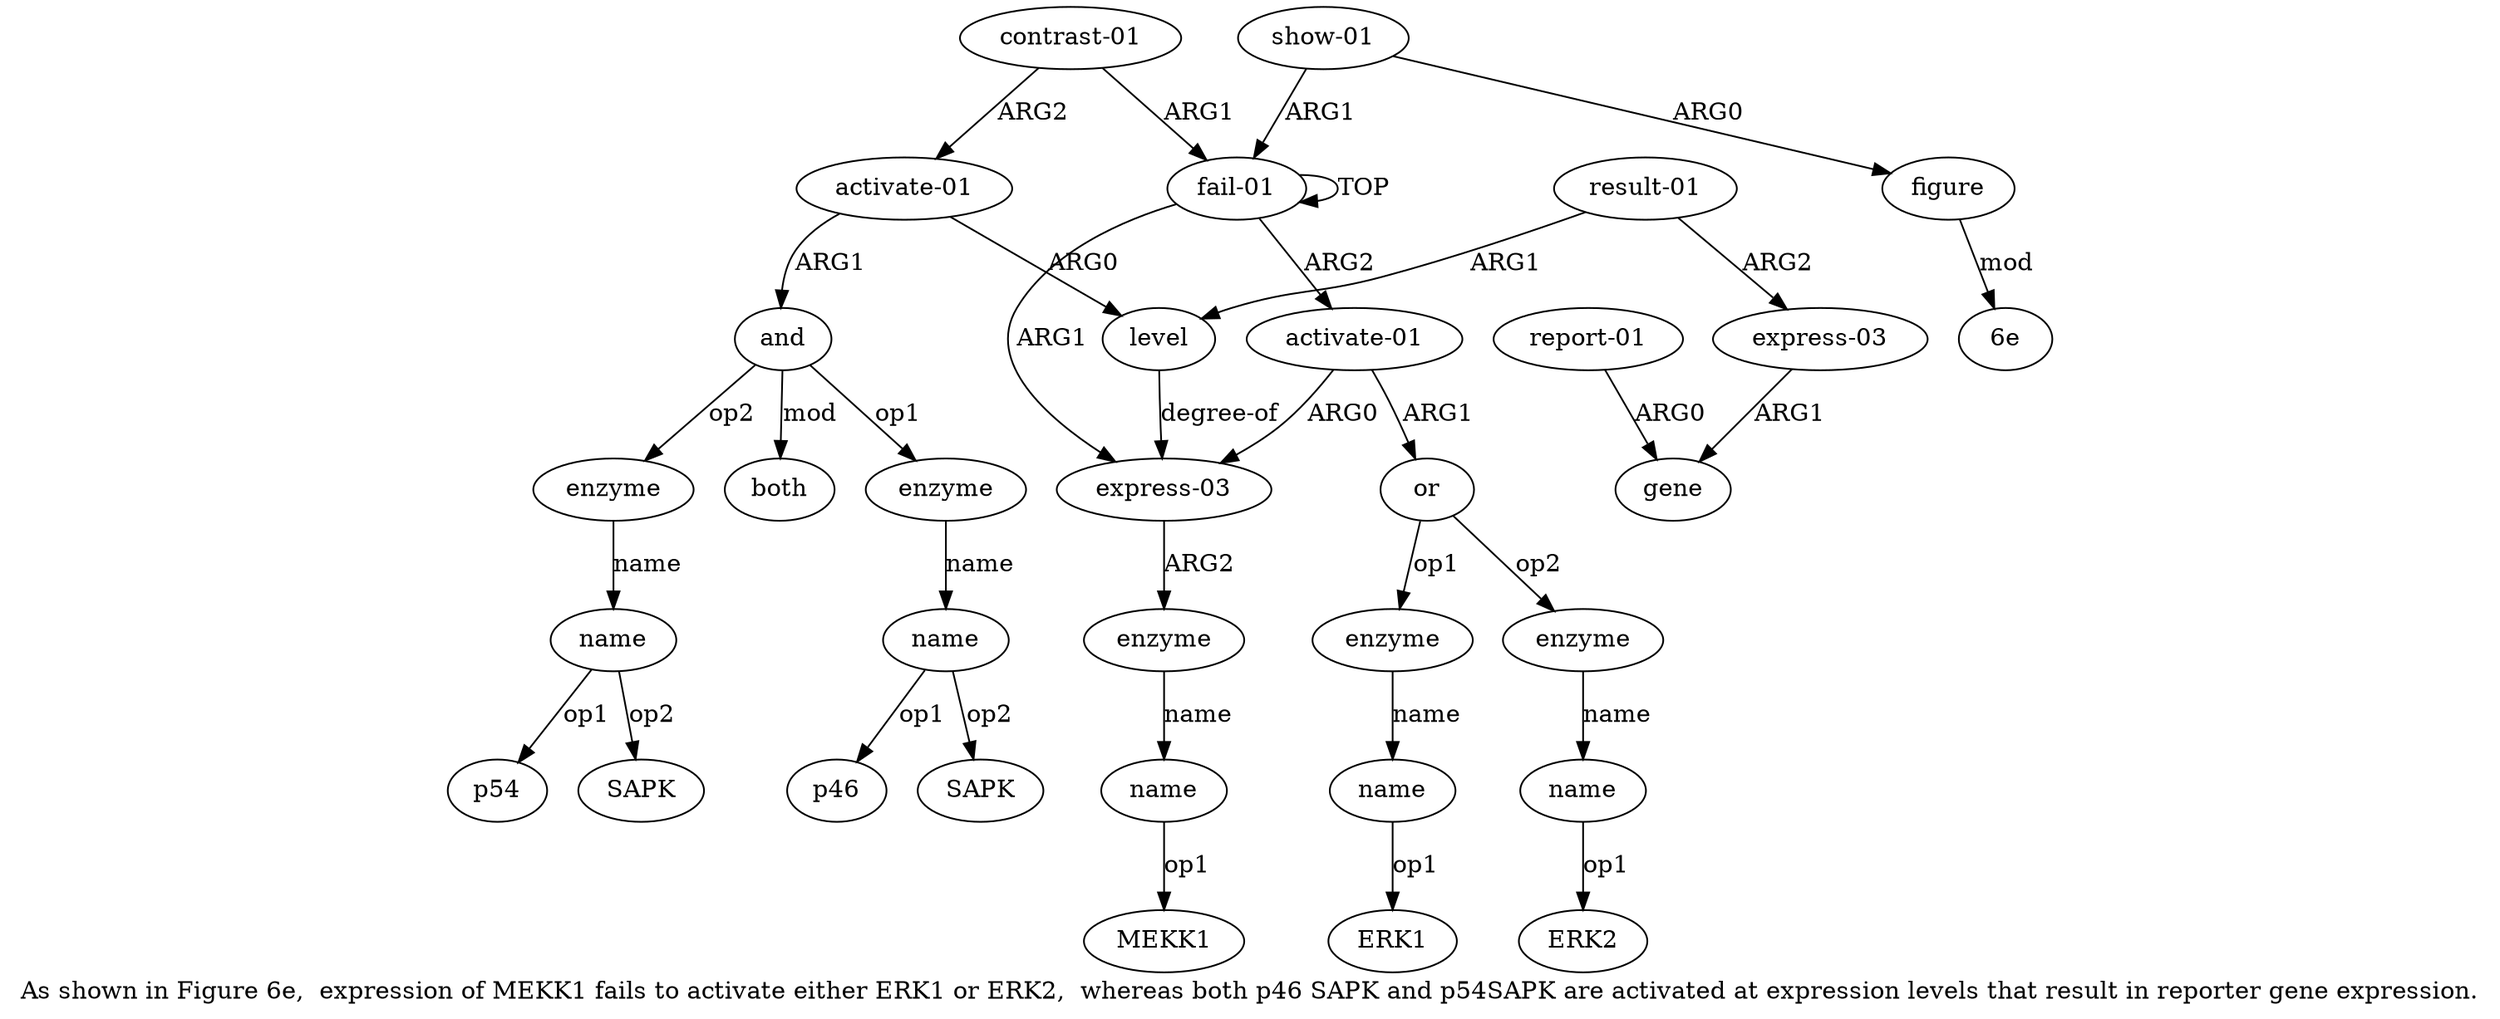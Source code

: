 digraph  {
	graph [label="As shown in Figure 6e,  expression of MEKK1 fails to activate either ERK1 or ERK2,  whereas both p46 SAPK and p54SAPK are activated \
at expression levels that result in reporter gene expression."];
	node [label="\N"];
	a20	 [color=black,
		gold_ind=20,
		gold_label=enzyme,
		label=enzyme,
		test_ind=20,
		test_label=enzyme];
	a21	 [color=black,
		gold_ind=21,
		gold_label=name,
		label=name,
		test_ind=21,
		test_label=name];
	a20 -> a21 [key=0,
	color=black,
	gold_label=name,
	label=name,
	test_label=name];
"a21 SAPK" [color=black,
	gold_ind=-1,
	gold_label=SAPK,
	label=SAPK,
	test_ind=-1,
	test_label=SAPK];
a21 -> "a21 SAPK" [key=0,
color=black,
gold_label=op2,
label=op2,
test_label=op2];
"a21 p54" [color=black,
gold_ind=-1,
gold_label=p54,
label=p54,
test_ind=-1,
test_label=p54];
a21 -> "a21 p54" [key=0,
color=black,
gold_label=op1,
label=op1,
test_label=op1];
a22 [color=black,
gold_ind=22,
gold_label=both,
label=both,
test_ind=22,
test_label=both];
a23 [color=black,
gold_ind=23,
gold_label="show-01",
label="show-01",
test_ind=23,
test_label="show-01"];
a24 [color=black,
gold_ind=24,
gold_label=figure,
label=figure,
test_ind=24,
test_label=figure];
a23 -> a24 [key=0,
color=black,
gold_label=ARG0,
label=ARG0,
test_label=ARG0];
a0 [color=black,
gold_ind=0,
gold_label="fail-01",
label="fail-01",
test_ind=0,
test_label="fail-01"];
a23 -> a0 [key=0,
color=black,
gold_label=ARG1,
label=ARG1,
test_label=ARG1];
"a24 6e" [color=black,
gold_ind=-1,
gold_label="6e",
label="6e",
test_ind=-1,
test_label="6e"];
a24 -> "a24 6e" [key=0,
color=black,
gold_label=mod,
label=mod,
test_label=mod];
"a9 ERK2" [color=black,
gold_ind=-1,
gold_label=ERK2,
label=ERK2,
test_ind=-1,
test_label=ERK2];
"a19 SAPK" [color=black,
gold_ind=-1,
gold_label=SAPK,
label=SAPK,
test_ind=-1,
test_label=SAPK];
a15 [color=black,
gold_ind=15,
gold_label=gene,
label=gene,
test_ind=15,
test_label=gene];
a14 [color=black,
gold_ind=14,
gold_label="express-03",
label="express-03",
test_ind=14,
test_label="express-03"];
a14 -> a15 [key=0,
color=black,
gold_label=ARG1,
label=ARG1,
test_label=ARG1];
a17 [color=black,
gold_ind=17,
gold_label=and,
label=and,
test_ind=17,
test_label=and];
a17 -> a20 [key=0,
color=black,
gold_label=op2,
label=op2,
test_label=op2];
a17 -> a22 [key=0,
color=black,
gold_label=mod,
label=mod,
test_label=mod];
a18 [color=black,
gold_ind=18,
gold_label=enzyme,
label=enzyme,
test_ind=18,
test_label=enzyme];
a17 -> a18 [key=0,
color=black,
gold_label=op1,
label=op1,
test_label=op1];
a16 [color=black,
gold_ind=16,
gold_label="report-01",
label="report-01",
test_ind=16,
test_label="report-01"];
a16 -> a15 [key=0,
color=black,
gold_label=ARG0,
label=ARG0,
test_label=ARG0];
a11 [color=black,
gold_ind=11,
gold_label="activate-01",
label="activate-01",
test_ind=11,
test_label="activate-01"];
a11 -> a17 [key=0,
color=black,
gold_label=ARG1,
label=ARG1,
test_label=ARG1];
a12 [color=black,
gold_ind=12,
gold_label=level,
label=level,
test_ind=12,
test_label=level];
a11 -> a12 [key=0,
color=black,
gold_label=ARG0,
label=ARG0,
test_label=ARG0];
a10 [color=black,
gold_ind=10,
gold_label="contrast-01",
label="contrast-01",
test_ind=10,
test_label="contrast-01"];
a10 -> a11 [key=0,
color=black,
gold_label=ARG2,
label=ARG2,
test_label=ARG2];
a10 -> a0 [key=0,
color=black,
gold_label=ARG1,
label=ARG1,
test_label=ARG1];
a13 [color=black,
gold_ind=13,
gold_label="result-01",
label="result-01",
test_ind=13,
test_label="result-01"];
a13 -> a14 [key=0,
color=black,
gold_label=ARG2,
label=ARG2,
test_label=ARG2];
a13 -> a12 [key=0,
color=black,
gold_label=ARG1,
label=ARG1,
test_label=ARG1];
a1 [color=black,
gold_ind=1,
gold_label="express-03",
label="express-03",
test_ind=1,
test_label="express-03"];
a12 -> a1 [key=0,
color=black,
gold_label="degree-of",
label="degree-of",
test_label="degree-of"];
a19 [color=black,
gold_ind=19,
gold_label=name,
label=name,
test_ind=19,
test_label=name];
a19 -> "a19 SAPK" [key=0,
color=black,
gold_label=op2,
label=op2,
test_label=op2];
"a19 p46" [color=black,
gold_ind=-1,
gold_label=p46,
label=p46,
test_ind=-1,
test_label=p46];
a19 -> "a19 p46" [key=0,
color=black,
gold_label=op1,
label=op1,
test_label=op1];
a18 -> a19 [key=0,
color=black,
gold_label=name,
label=name,
test_label=name];
"a7 ERK1" [color=black,
gold_ind=-1,
gold_label=ERK1,
label=ERK1,
test_ind=-1,
test_label=ERK1];
a2 [color=black,
gold_ind=2,
gold_label=enzyme,
label=enzyme,
test_ind=2,
test_label=enzyme];
a1 -> a2 [key=0,
color=black,
gold_label=ARG2,
label=ARG2,
test_label=ARG2];
a0 -> a1 [key=0,
color=black,
gold_label=ARG1,
label=ARG1,
test_label=ARG1];
a0 -> a0 [key=0,
color=black,
gold_label=TOP,
label=TOP,
test_label=TOP];
a4 [color=black,
gold_ind=4,
gold_label="activate-01",
label="activate-01",
test_ind=4,
test_label="activate-01"];
a0 -> a4 [key=0,
color=black,
gold_label=ARG2,
label=ARG2,
test_label=ARG2];
a3 [color=black,
gold_ind=3,
gold_label=name,
label=name,
test_ind=3,
test_label=name];
"a3 MEKK1" [color=black,
gold_ind=-1,
gold_label=MEKK1,
label=MEKK1,
test_ind=-1,
test_label=MEKK1];
a3 -> "a3 MEKK1" [key=0,
color=black,
gold_label=op1,
label=op1,
test_label=op1];
a2 -> a3 [key=0,
color=black,
gold_label=name,
label=name,
test_label=name];
a5 [color=black,
gold_ind=5,
gold_label=or,
label=or,
test_ind=5,
test_label=or];
a6 [color=black,
gold_ind=6,
gold_label=enzyme,
label=enzyme,
test_ind=6,
test_label=enzyme];
a5 -> a6 [key=0,
color=black,
gold_label=op1,
label=op1,
test_label=op1];
a8 [color=black,
gold_ind=8,
gold_label=enzyme,
label=enzyme,
test_ind=8,
test_label=enzyme];
a5 -> a8 [key=0,
color=black,
gold_label=op2,
label=op2,
test_label=op2];
a4 -> a1 [key=0,
color=black,
gold_label=ARG0,
label=ARG0,
test_label=ARG0];
a4 -> a5 [key=0,
color=black,
gold_label=ARG1,
label=ARG1,
test_label=ARG1];
a7 [color=black,
gold_ind=7,
gold_label=name,
label=name,
test_ind=7,
test_label=name];
a7 -> "a7 ERK1" [key=0,
color=black,
gold_label=op1,
label=op1,
test_label=op1];
a6 -> a7 [key=0,
color=black,
gold_label=name,
label=name,
test_label=name];
a9 [color=black,
gold_ind=9,
gold_label=name,
label=name,
test_ind=9,
test_label=name];
a9 -> "a9 ERK2" [key=0,
color=black,
gold_label=op1,
label=op1,
test_label=op1];
a8 -> a9 [key=0,
color=black,
gold_label=name,
label=name,
test_label=name];
}
